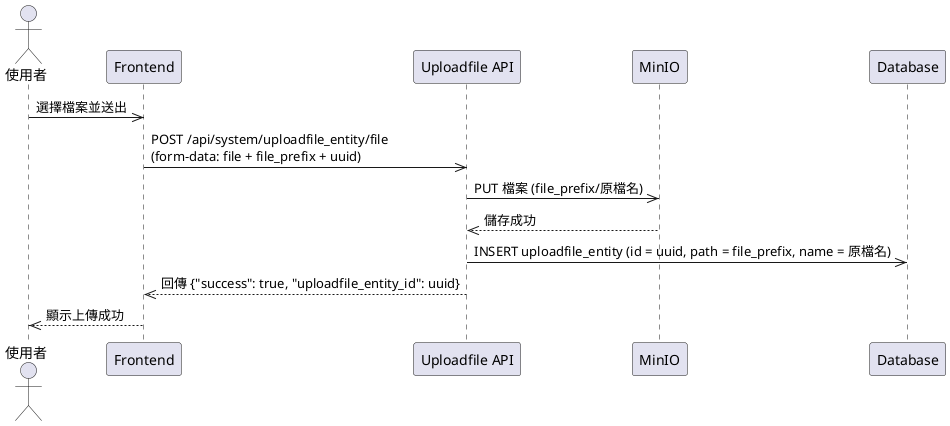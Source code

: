 @startuml
actor User as "使用者"
participant Frontend
participant "Uploadfile API" as UploadAPI
participant MinIO
participant Database

User ->> Frontend: 選擇檔案並送出
Frontend ->> UploadAPI: POST /api/system/uploadfile_entity/file\n(form-data: file + file_prefix + uuid)
UploadAPI ->> MinIO: PUT 檔案 (file_prefix/原檔名)
MinIO -->> UploadAPI: 儲存成功
UploadAPI ->> Database: INSERT uploadfile_entity (id = uuid, path = file_prefix, name = 原檔名)
UploadAPI -->> Frontend: 回傳 {"success": true, "uploadfile_entity_id": uuid}
Frontend -->> User: 顯示上傳成功

@enduml
